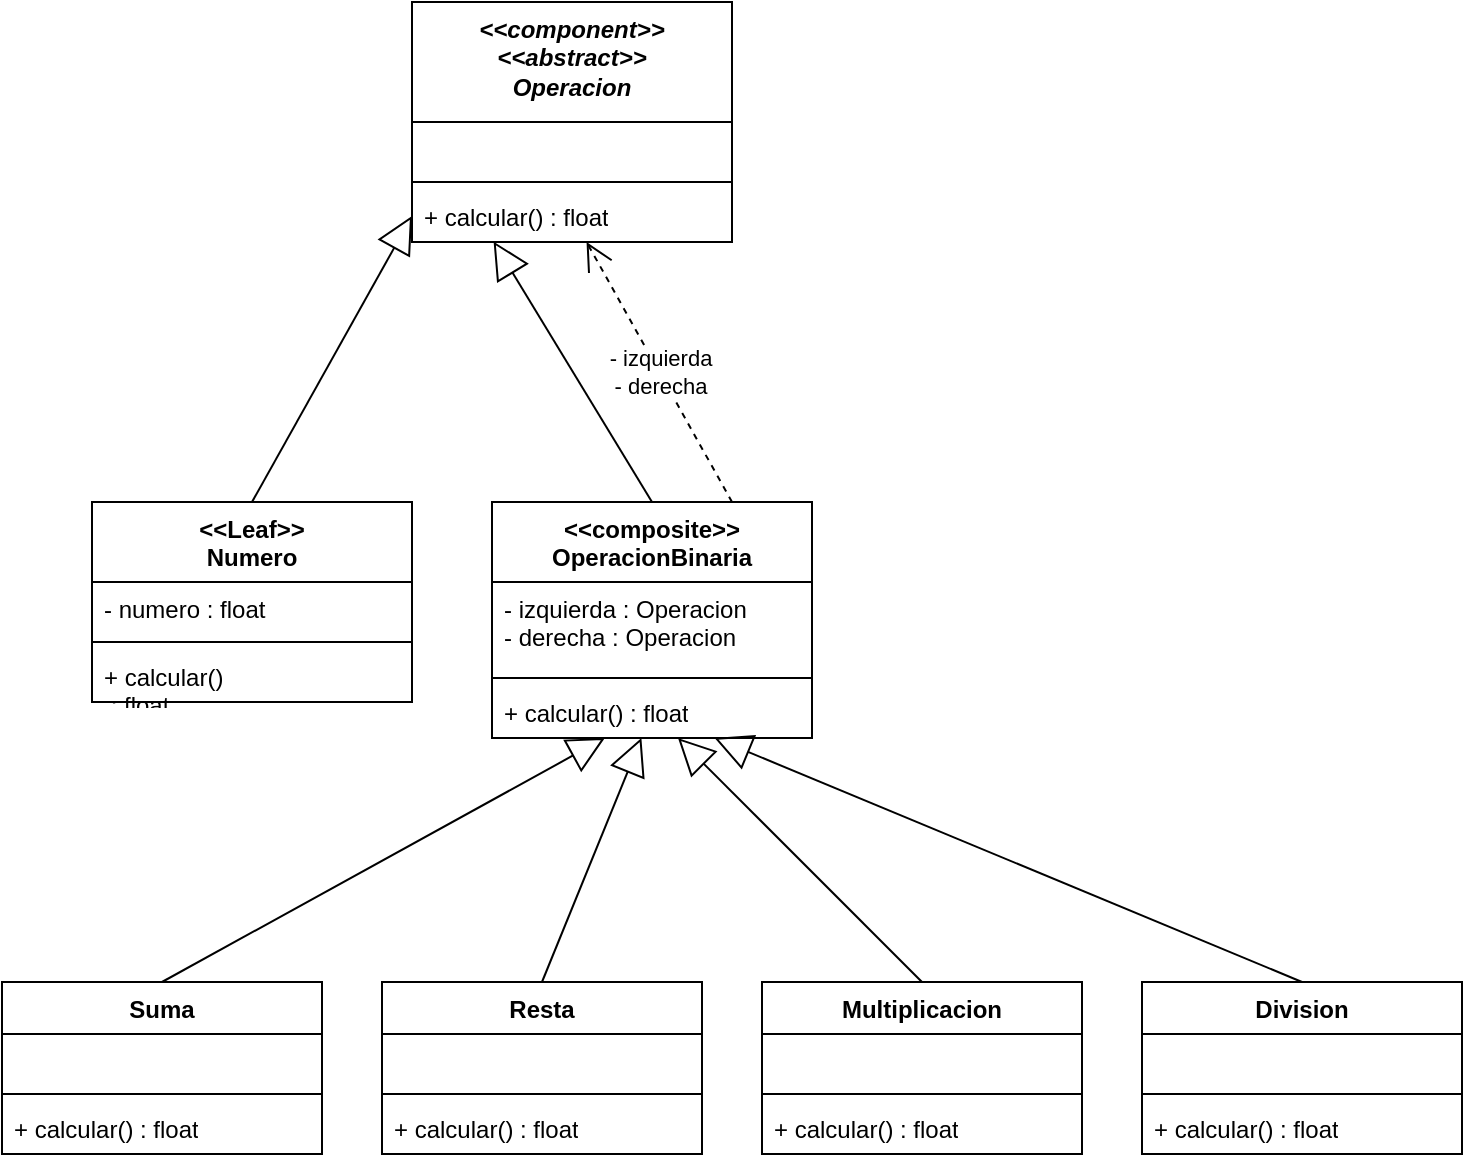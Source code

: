 <mxfile version="22.0.3" type="device">
  <diagram name="Página-1" id="90_e9_FTMBXHknkEiQ2Q">
    <mxGraphModel dx="1276" dy="606" grid="1" gridSize="10" guides="1" tooltips="1" connect="1" arrows="1" fold="1" page="1" pageScale="1" pageWidth="827" pageHeight="1169" math="0" shadow="0">
      <root>
        <mxCell id="0" />
        <mxCell id="1" parent="0" />
        <mxCell id="w2hAQucwqy1Sg0zypEgj-1" value="&lt;i&gt;&amp;lt;&amp;lt;component&amp;gt;&amp;gt;&lt;br&gt;&amp;lt;&amp;lt;abstract&amp;gt;&amp;gt;&lt;br&gt;Operacion&lt;/i&gt;" style="swimlane;fontStyle=1;align=center;verticalAlign=top;childLayout=stackLayout;horizontal=1;startSize=60;horizontalStack=0;resizeParent=1;resizeParentMax=0;resizeLast=0;collapsible=1;marginBottom=0;whiteSpace=wrap;html=1;" vertex="1" parent="1">
          <mxGeometry x="240" width="160" height="120" as="geometry" />
        </mxCell>
        <mxCell id="w2hAQucwqy1Sg0zypEgj-2" value="&amp;nbsp;" style="text;strokeColor=none;fillColor=none;align=left;verticalAlign=top;spacingLeft=4;spacingRight=4;overflow=hidden;rotatable=0;points=[[0,0.5],[1,0.5]];portConstraint=eastwest;whiteSpace=wrap;html=1;" vertex="1" parent="w2hAQucwqy1Sg0zypEgj-1">
          <mxGeometry y="60" width="160" height="26" as="geometry" />
        </mxCell>
        <mxCell id="w2hAQucwqy1Sg0zypEgj-3" value="" style="line;strokeWidth=1;fillColor=none;align=left;verticalAlign=middle;spacingTop=-1;spacingLeft=3;spacingRight=3;rotatable=0;labelPosition=right;points=[];portConstraint=eastwest;strokeColor=inherit;" vertex="1" parent="w2hAQucwqy1Sg0zypEgj-1">
          <mxGeometry y="86" width="160" height="8" as="geometry" />
        </mxCell>
        <mxCell id="w2hAQucwqy1Sg0zypEgj-4" value="+ calcular() : float" style="text;strokeColor=none;fillColor=none;align=left;verticalAlign=top;spacingLeft=4;spacingRight=4;overflow=hidden;rotatable=0;points=[[0,0.5],[1,0.5]];portConstraint=eastwest;whiteSpace=wrap;html=1;" vertex="1" parent="w2hAQucwqy1Sg0zypEgj-1">
          <mxGeometry y="94" width="160" height="26" as="geometry" />
        </mxCell>
        <mxCell id="w2hAQucwqy1Sg0zypEgj-5" value="&amp;lt;&amp;lt;Leaf&amp;gt;&amp;gt;&lt;br&gt;Numero" style="swimlane;fontStyle=1;align=center;verticalAlign=top;childLayout=stackLayout;horizontal=1;startSize=40;horizontalStack=0;resizeParent=1;resizeParentMax=0;resizeLast=0;collapsible=1;marginBottom=0;whiteSpace=wrap;html=1;" vertex="1" parent="1">
          <mxGeometry x="80" y="250" width="160" height="100" as="geometry" />
        </mxCell>
        <mxCell id="w2hAQucwqy1Sg0zypEgj-6" value="- numero : float" style="text;strokeColor=none;fillColor=none;align=left;verticalAlign=top;spacingLeft=4;spacingRight=4;overflow=hidden;rotatable=0;points=[[0,0.5],[1,0.5]];portConstraint=eastwest;whiteSpace=wrap;html=1;" vertex="1" parent="w2hAQucwqy1Sg0zypEgj-5">
          <mxGeometry y="40" width="160" height="26" as="geometry" />
        </mxCell>
        <mxCell id="w2hAQucwqy1Sg0zypEgj-7" value="" style="line;strokeWidth=1;fillColor=none;align=left;verticalAlign=middle;spacingTop=-1;spacingLeft=3;spacingRight=3;rotatable=0;labelPosition=right;points=[];portConstraint=eastwest;strokeColor=inherit;" vertex="1" parent="w2hAQucwqy1Sg0zypEgj-5">
          <mxGeometry y="66" width="160" height="8" as="geometry" />
        </mxCell>
        <mxCell id="w2hAQucwqy1Sg0zypEgj-8" value="+ calcular()&lt;br&gt;&amp;nbsp;: float" style="text;strokeColor=none;fillColor=none;align=left;verticalAlign=top;spacingLeft=4;spacingRight=4;overflow=hidden;rotatable=0;points=[[0,0.5],[1,0.5]];portConstraint=eastwest;whiteSpace=wrap;html=1;" vertex="1" parent="w2hAQucwqy1Sg0zypEgj-5">
          <mxGeometry y="74" width="160" height="26" as="geometry" />
        </mxCell>
        <mxCell id="w2hAQucwqy1Sg0zypEgj-9" value="Suma" style="swimlane;fontStyle=1;align=center;verticalAlign=top;childLayout=stackLayout;horizontal=1;startSize=26;horizontalStack=0;resizeParent=1;resizeParentMax=0;resizeLast=0;collapsible=1;marginBottom=0;whiteSpace=wrap;html=1;" vertex="1" parent="1">
          <mxGeometry x="35" y="490" width="160" height="86" as="geometry" />
        </mxCell>
        <mxCell id="w2hAQucwqy1Sg0zypEgj-10" value="&amp;nbsp;" style="text;strokeColor=none;fillColor=none;align=left;verticalAlign=top;spacingLeft=4;spacingRight=4;overflow=hidden;rotatable=0;points=[[0,0.5],[1,0.5]];portConstraint=eastwest;whiteSpace=wrap;html=1;" vertex="1" parent="w2hAQucwqy1Sg0zypEgj-9">
          <mxGeometry y="26" width="160" height="26" as="geometry" />
        </mxCell>
        <mxCell id="w2hAQucwqy1Sg0zypEgj-11" value="" style="line;strokeWidth=1;fillColor=none;align=left;verticalAlign=middle;spacingTop=-1;spacingLeft=3;spacingRight=3;rotatable=0;labelPosition=right;points=[];portConstraint=eastwest;strokeColor=inherit;" vertex="1" parent="w2hAQucwqy1Sg0zypEgj-9">
          <mxGeometry y="52" width="160" height="8" as="geometry" />
        </mxCell>
        <mxCell id="w2hAQucwqy1Sg0zypEgj-12" value="+ calcular() : float" style="text;strokeColor=none;fillColor=none;align=left;verticalAlign=top;spacingLeft=4;spacingRight=4;overflow=hidden;rotatable=0;points=[[0,0.5],[1,0.5]];portConstraint=eastwest;whiteSpace=wrap;html=1;" vertex="1" parent="w2hAQucwqy1Sg0zypEgj-9">
          <mxGeometry y="60" width="160" height="26" as="geometry" />
        </mxCell>
        <mxCell id="w2hAQucwqy1Sg0zypEgj-13" value="Resta" style="swimlane;fontStyle=1;align=center;verticalAlign=top;childLayout=stackLayout;horizontal=1;startSize=26;horizontalStack=0;resizeParent=1;resizeParentMax=0;resizeLast=0;collapsible=1;marginBottom=0;whiteSpace=wrap;html=1;" vertex="1" parent="1">
          <mxGeometry x="225" y="490" width="160" height="86" as="geometry" />
        </mxCell>
        <mxCell id="w2hAQucwqy1Sg0zypEgj-14" value="&amp;nbsp;" style="text;strokeColor=none;fillColor=none;align=left;verticalAlign=top;spacingLeft=4;spacingRight=4;overflow=hidden;rotatable=0;points=[[0,0.5],[1,0.5]];portConstraint=eastwest;whiteSpace=wrap;html=1;" vertex="1" parent="w2hAQucwqy1Sg0zypEgj-13">
          <mxGeometry y="26" width="160" height="26" as="geometry" />
        </mxCell>
        <mxCell id="w2hAQucwqy1Sg0zypEgj-15" value="" style="line;strokeWidth=1;fillColor=none;align=left;verticalAlign=middle;spacingTop=-1;spacingLeft=3;spacingRight=3;rotatable=0;labelPosition=right;points=[];portConstraint=eastwest;strokeColor=inherit;" vertex="1" parent="w2hAQucwqy1Sg0zypEgj-13">
          <mxGeometry y="52" width="160" height="8" as="geometry" />
        </mxCell>
        <mxCell id="w2hAQucwqy1Sg0zypEgj-16" value="+ calcular() : float" style="text;strokeColor=none;fillColor=none;align=left;verticalAlign=top;spacingLeft=4;spacingRight=4;overflow=hidden;rotatable=0;points=[[0,0.5],[1,0.5]];portConstraint=eastwest;whiteSpace=wrap;html=1;" vertex="1" parent="w2hAQucwqy1Sg0zypEgj-13">
          <mxGeometry y="60" width="160" height="26" as="geometry" />
        </mxCell>
        <mxCell id="w2hAQucwqy1Sg0zypEgj-17" value="Multiplicacion" style="swimlane;fontStyle=1;align=center;verticalAlign=top;childLayout=stackLayout;horizontal=1;startSize=26;horizontalStack=0;resizeParent=1;resizeParentMax=0;resizeLast=0;collapsible=1;marginBottom=0;whiteSpace=wrap;html=1;" vertex="1" parent="1">
          <mxGeometry x="415" y="490" width="160" height="86" as="geometry" />
        </mxCell>
        <mxCell id="w2hAQucwqy1Sg0zypEgj-18" value="&amp;nbsp;" style="text;strokeColor=none;fillColor=none;align=left;verticalAlign=top;spacingLeft=4;spacingRight=4;overflow=hidden;rotatable=0;points=[[0,0.5],[1,0.5]];portConstraint=eastwest;whiteSpace=wrap;html=1;" vertex="1" parent="w2hAQucwqy1Sg0zypEgj-17">
          <mxGeometry y="26" width="160" height="26" as="geometry" />
        </mxCell>
        <mxCell id="w2hAQucwqy1Sg0zypEgj-19" value="" style="line;strokeWidth=1;fillColor=none;align=left;verticalAlign=middle;spacingTop=-1;spacingLeft=3;spacingRight=3;rotatable=0;labelPosition=right;points=[];portConstraint=eastwest;strokeColor=inherit;" vertex="1" parent="w2hAQucwqy1Sg0zypEgj-17">
          <mxGeometry y="52" width="160" height="8" as="geometry" />
        </mxCell>
        <mxCell id="w2hAQucwqy1Sg0zypEgj-20" value="+ calcular() : float" style="text;strokeColor=none;fillColor=none;align=left;verticalAlign=top;spacingLeft=4;spacingRight=4;overflow=hidden;rotatable=0;points=[[0,0.5],[1,0.5]];portConstraint=eastwest;whiteSpace=wrap;html=1;" vertex="1" parent="w2hAQucwqy1Sg0zypEgj-17">
          <mxGeometry y="60" width="160" height="26" as="geometry" />
        </mxCell>
        <mxCell id="w2hAQucwqy1Sg0zypEgj-21" value="Division" style="swimlane;fontStyle=1;align=center;verticalAlign=top;childLayout=stackLayout;horizontal=1;startSize=26;horizontalStack=0;resizeParent=1;resizeParentMax=0;resizeLast=0;collapsible=1;marginBottom=0;whiteSpace=wrap;html=1;" vertex="1" parent="1">
          <mxGeometry x="605" y="490" width="160" height="86" as="geometry" />
        </mxCell>
        <mxCell id="w2hAQucwqy1Sg0zypEgj-22" value="&amp;nbsp;" style="text;strokeColor=none;fillColor=none;align=left;verticalAlign=top;spacingLeft=4;spacingRight=4;overflow=hidden;rotatable=0;points=[[0,0.5],[1,0.5]];portConstraint=eastwest;whiteSpace=wrap;html=1;" vertex="1" parent="w2hAQucwqy1Sg0zypEgj-21">
          <mxGeometry y="26" width="160" height="26" as="geometry" />
        </mxCell>
        <mxCell id="w2hAQucwqy1Sg0zypEgj-23" value="" style="line;strokeWidth=1;fillColor=none;align=left;verticalAlign=middle;spacingTop=-1;spacingLeft=3;spacingRight=3;rotatable=0;labelPosition=right;points=[];portConstraint=eastwest;strokeColor=inherit;" vertex="1" parent="w2hAQucwqy1Sg0zypEgj-21">
          <mxGeometry y="52" width="160" height="8" as="geometry" />
        </mxCell>
        <mxCell id="w2hAQucwqy1Sg0zypEgj-24" value="+ calcular() : float" style="text;strokeColor=none;fillColor=none;align=left;verticalAlign=top;spacingLeft=4;spacingRight=4;overflow=hidden;rotatable=0;points=[[0,0.5],[1,0.5]];portConstraint=eastwest;whiteSpace=wrap;html=1;" vertex="1" parent="w2hAQucwqy1Sg0zypEgj-21">
          <mxGeometry y="60" width="160" height="26" as="geometry" />
        </mxCell>
        <mxCell id="w2hAQucwqy1Sg0zypEgj-25" value="" style="endArrow=block;endSize=16;endFill=0;html=1;rounded=0;exitX=0.5;exitY=0;exitDx=0;exitDy=0;" edge="1" parent="1" source="w2hAQucwqy1Sg0zypEgj-9" target="w2hAQucwqy1Sg0zypEgj-37">
          <mxGeometry width="160" relative="1" as="geometry">
            <mxPoint x="480" y="310" as="sourcePoint" />
            <mxPoint x="640" y="310" as="targetPoint" />
          </mxGeometry>
        </mxCell>
        <mxCell id="w2hAQucwqy1Sg0zypEgj-26" value="" style="endArrow=block;endSize=16;endFill=0;html=1;rounded=0;exitX=0.5;exitY=0;exitDx=0;exitDy=0;" edge="1" parent="1" source="w2hAQucwqy1Sg0zypEgj-13" target="w2hAQucwqy1Sg0zypEgj-37">
          <mxGeometry width="160" relative="1" as="geometry">
            <mxPoint x="640" y="284" as="sourcePoint" />
            <mxPoint x="864" y="240" as="targetPoint" />
          </mxGeometry>
        </mxCell>
        <mxCell id="w2hAQucwqy1Sg0zypEgj-27" value="" style="endArrow=block;endSize=16;endFill=0;html=1;rounded=0;exitX=0.5;exitY=0;exitDx=0;exitDy=0;" edge="1" parent="1" source="w2hAQucwqy1Sg0zypEgj-17" target="w2hAQucwqy1Sg0zypEgj-37">
          <mxGeometry width="160" relative="1" as="geometry">
            <mxPoint x="630" y="300" as="sourcePoint" />
            <mxPoint x="707" y="256" as="targetPoint" />
          </mxGeometry>
        </mxCell>
        <mxCell id="w2hAQucwqy1Sg0zypEgj-28" value="" style="endArrow=block;endSize=16;endFill=0;html=1;rounded=0;exitX=0.5;exitY=0;exitDx=0;exitDy=0;" edge="1" parent="1" source="w2hAQucwqy1Sg0zypEgj-21" target="w2hAQucwqy1Sg0zypEgj-37">
          <mxGeometry width="160" relative="1" as="geometry">
            <mxPoint x="820" y="300" as="sourcePoint" />
            <mxPoint x="751" y="256" as="targetPoint" />
          </mxGeometry>
        </mxCell>
        <mxCell id="w2hAQucwqy1Sg0zypEgj-34" value="&amp;lt;&amp;lt;composite&amp;gt;&amp;gt;&lt;br&gt;OperacionBinaria" style="swimlane;fontStyle=1;align=center;verticalAlign=top;childLayout=stackLayout;horizontal=1;startSize=40;horizontalStack=0;resizeParent=1;resizeParentMax=0;resizeLast=0;collapsible=1;marginBottom=0;whiteSpace=wrap;html=1;" vertex="1" parent="1">
          <mxGeometry x="280" y="250" width="160" height="118" as="geometry" />
        </mxCell>
        <mxCell id="w2hAQucwqy1Sg0zypEgj-35" value="- izquierda : Operacion&lt;br&gt;- derecha : Operacion" style="text;strokeColor=none;fillColor=none;align=left;verticalAlign=top;spacingLeft=4;spacingRight=4;overflow=hidden;rotatable=0;points=[[0,0.5],[1,0.5]];portConstraint=eastwest;whiteSpace=wrap;html=1;" vertex="1" parent="w2hAQucwqy1Sg0zypEgj-34">
          <mxGeometry y="40" width="160" height="44" as="geometry" />
        </mxCell>
        <mxCell id="w2hAQucwqy1Sg0zypEgj-36" value="" style="line;strokeWidth=1;fillColor=none;align=left;verticalAlign=middle;spacingTop=-1;spacingLeft=3;spacingRight=3;rotatable=0;labelPosition=right;points=[];portConstraint=eastwest;strokeColor=inherit;" vertex="1" parent="w2hAQucwqy1Sg0zypEgj-34">
          <mxGeometry y="84" width="160" height="8" as="geometry" />
        </mxCell>
        <mxCell id="w2hAQucwqy1Sg0zypEgj-37" value="+ calcular() : float" style="text;strokeColor=none;fillColor=none;align=left;verticalAlign=top;spacingLeft=4;spacingRight=4;overflow=hidden;rotatable=0;points=[[0,0.5],[1,0.5]];portConstraint=eastwest;whiteSpace=wrap;html=1;" vertex="1" parent="w2hAQucwqy1Sg0zypEgj-34">
          <mxGeometry y="92" width="160" height="26" as="geometry" />
        </mxCell>
        <mxCell id="w2hAQucwqy1Sg0zypEgj-38" value="" style="endArrow=block;endSize=16;endFill=0;html=1;rounded=0;exitX=0.5;exitY=0;exitDx=0;exitDy=0;entryX=0;entryY=0.5;entryDx=0;entryDy=0;" edge="1" parent="1" source="w2hAQucwqy1Sg0zypEgj-5" target="w2hAQucwqy1Sg0zypEgj-4">
          <mxGeometry width="160" relative="1" as="geometry">
            <mxPoint x="210" y="190" as="sourcePoint" />
            <mxPoint x="370" y="190" as="targetPoint" />
          </mxGeometry>
        </mxCell>
        <mxCell id="w2hAQucwqy1Sg0zypEgj-39" value="" style="endArrow=block;endSize=16;endFill=0;html=1;rounded=0;exitX=0.5;exitY=0;exitDx=0;exitDy=0;entryX=0.255;entryY=0.992;entryDx=0;entryDy=0;entryPerimeter=0;" edge="1" parent="1" source="w2hAQucwqy1Sg0zypEgj-34" target="w2hAQucwqy1Sg0zypEgj-4">
          <mxGeometry width="160" relative="1" as="geometry">
            <mxPoint x="170" y="260" as="sourcePoint" />
            <mxPoint x="391" y="110" as="targetPoint" />
          </mxGeometry>
        </mxCell>
        <mxCell id="w2hAQucwqy1Sg0zypEgj-42" value="- izquierda&lt;br&gt;- derecha" style="endArrow=open;endSize=12;dashed=1;html=1;rounded=0;exitX=0.75;exitY=0;exitDx=0;exitDy=0;" edge="1" parent="1" source="w2hAQucwqy1Sg0zypEgj-34" target="w2hAQucwqy1Sg0zypEgj-4">
          <mxGeometry width="160" relative="1" as="geometry">
            <mxPoint x="360" y="200" as="sourcePoint" />
            <mxPoint x="520" y="200" as="targetPoint" />
          </mxGeometry>
        </mxCell>
      </root>
    </mxGraphModel>
  </diagram>
</mxfile>
